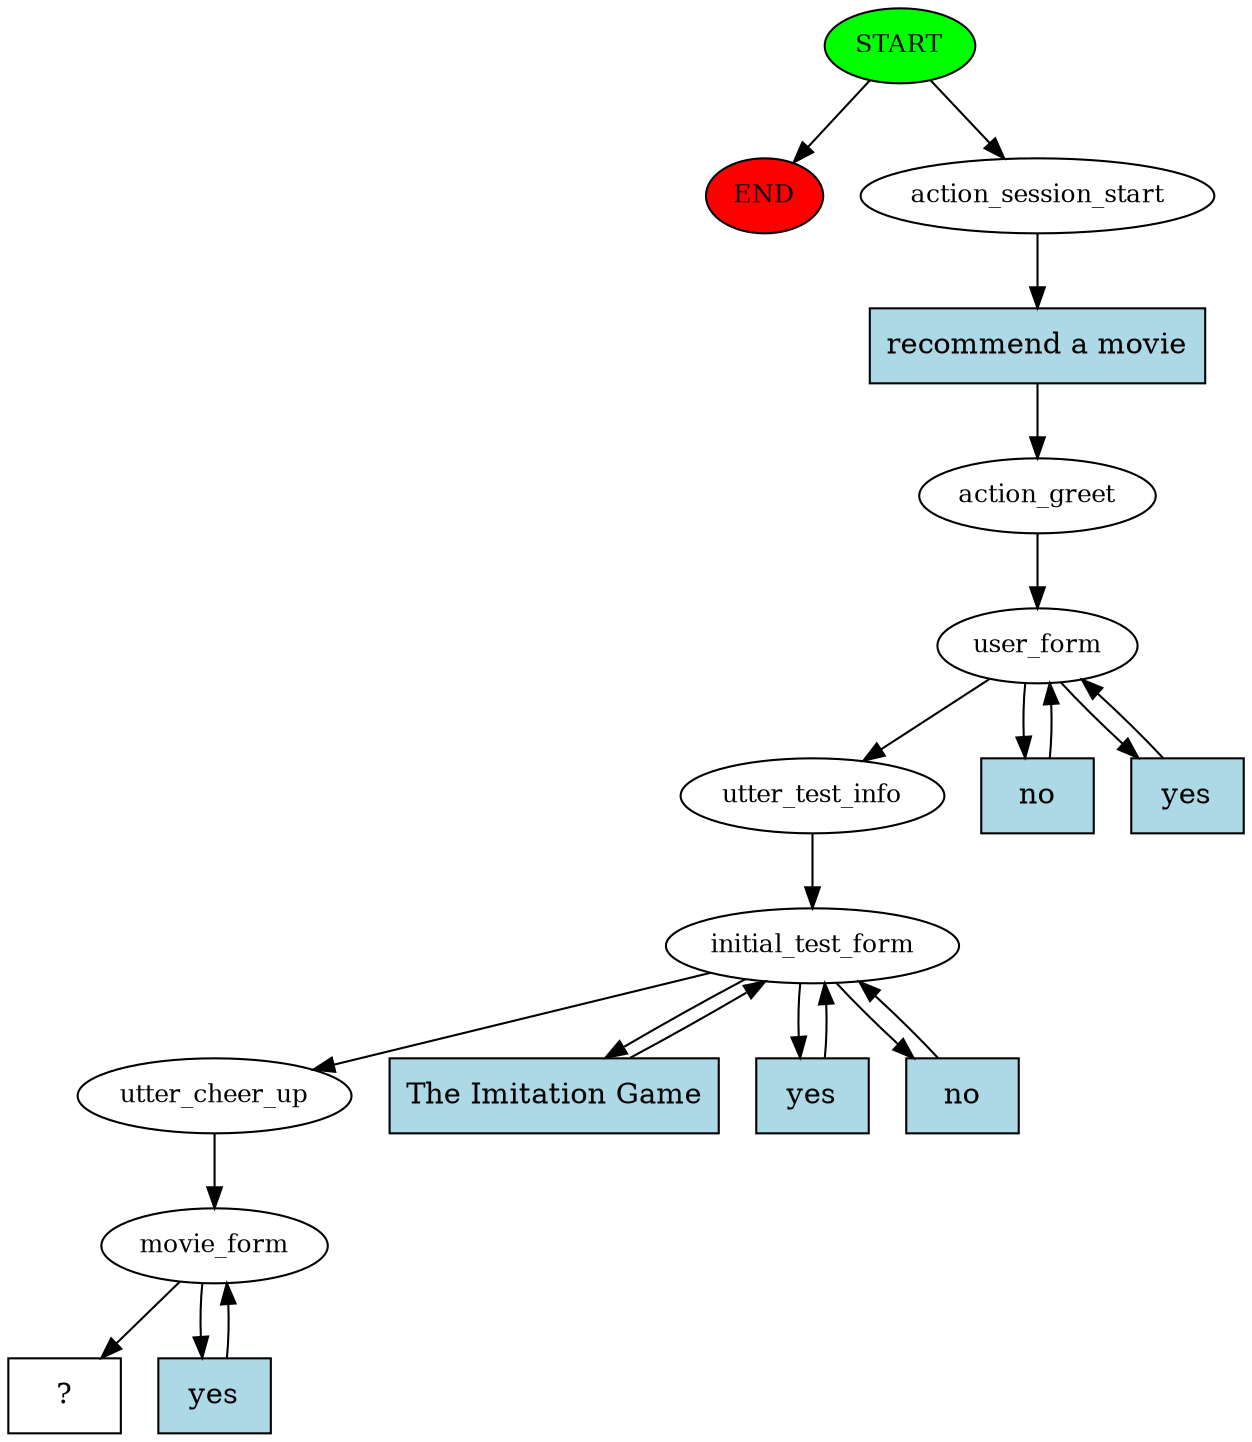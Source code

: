 digraph  {
0 [class="start active", fillcolor=green, fontsize=12, label=START, style=filled];
"-1" [class=end, fillcolor=red, fontsize=12, label=END, style=filled];
1 [class=active, fontsize=12, label=action_session_start];
2 [class=active, fontsize=12, label=action_greet];
3 [class=active, fontsize=12, label=user_form];
8 [class=active, fontsize=12, label=utter_test_info];
9 [class=active, fontsize=12, label=initial_test_form];
16 [class=active, fontsize=12, label=utter_cheer_up];
17 [class=active, fontsize=12, label=movie_form];
20 [class="intent dashed active", label="  ?  ", shape=rect];
21 [class="intent active", fillcolor=lightblue, label="recommend a movie", shape=rect, style=filled];
22 [class="intent active", fillcolor=lightblue, label=no, shape=rect, style=filled];
23 [class="intent active", fillcolor=lightblue, label=yes, shape=rect, style=filled];
24 [class="intent active", fillcolor=lightblue, label="The Imitation Game", shape=rect, style=filled];
25 [class="intent active", fillcolor=lightblue, label=yes, shape=rect, style=filled];
26 [class="intent active", fillcolor=lightblue, label=no, shape=rect, style=filled];
27 [class="intent active", fillcolor=lightblue, label=yes, shape=rect, style=filled];
0 -> "-1"  [class="", key=NONE, label=""];
0 -> 1  [class=active, key=NONE, label=""];
1 -> 21  [class=active, key=0];
2 -> 3  [class=active, key=NONE, label=""];
3 -> 8  [class=active, key=NONE, label=""];
3 -> 22  [class=active, key=0];
3 -> 23  [class=active, key=0];
8 -> 9  [class=active, key=NONE, label=""];
9 -> 16  [class=active, key=NONE, label=""];
9 -> 24  [class=active, key=0];
9 -> 25  [class=active, key=0];
9 -> 26  [class=active, key=0];
16 -> 17  [class=active, key=NONE, label=""];
17 -> 20  [class=active, key=NONE, label=""];
17 -> 27  [class=active, key=0];
21 -> 2  [class=active, key=0];
22 -> 3  [class=active, key=0];
23 -> 3  [class=active, key=0];
24 -> 9  [class=active, key=0];
25 -> 9  [class=active, key=0];
26 -> 9  [class=active, key=0];
27 -> 17  [class=active, key=0];
}
